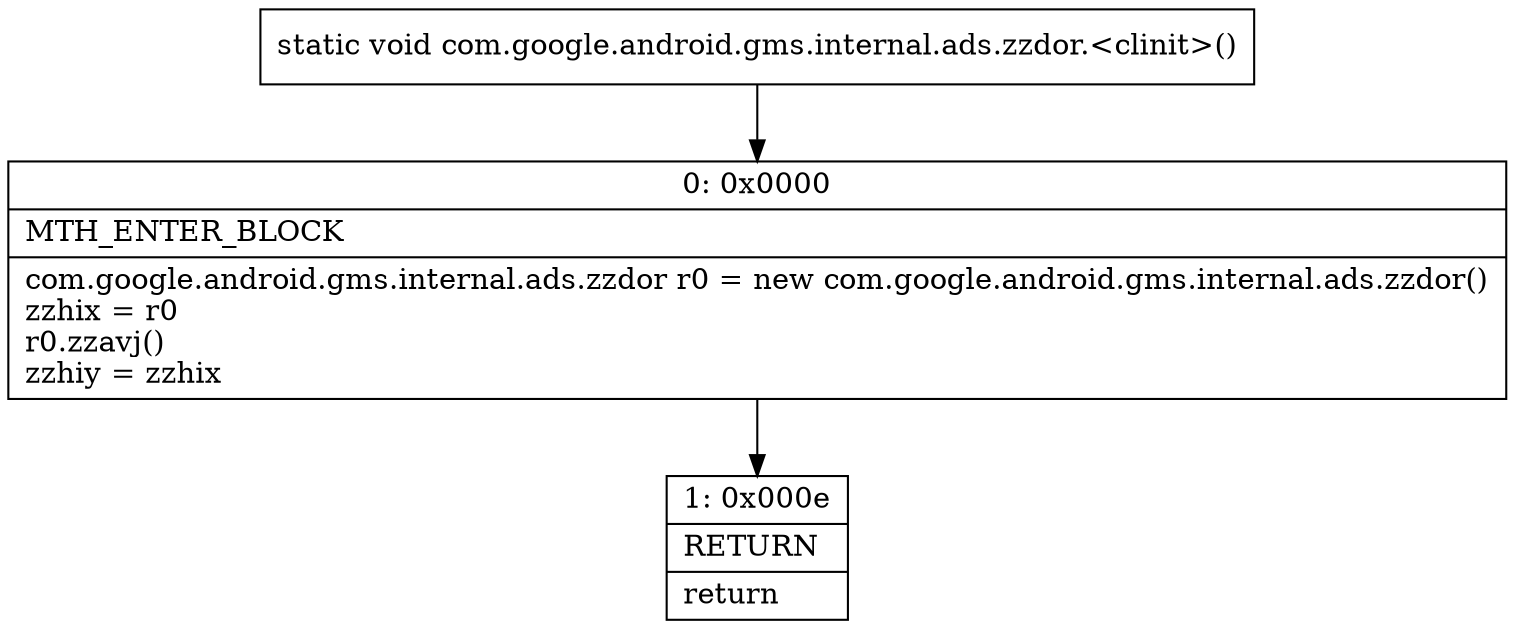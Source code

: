 digraph "CFG forcom.google.android.gms.internal.ads.zzdor.\<clinit\>()V" {
Node_0 [shape=record,label="{0\:\ 0x0000|MTH_ENTER_BLOCK\l|com.google.android.gms.internal.ads.zzdor r0 = new com.google.android.gms.internal.ads.zzdor()\lzzhix = r0\lr0.zzavj()\lzzhiy = zzhix\l}"];
Node_1 [shape=record,label="{1\:\ 0x000e|RETURN\l|return\l}"];
MethodNode[shape=record,label="{static void com.google.android.gms.internal.ads.zzdor.\<clinit\>() }"];
MethodNode -> Node_0;
Node_0 -> Node_1;
}

